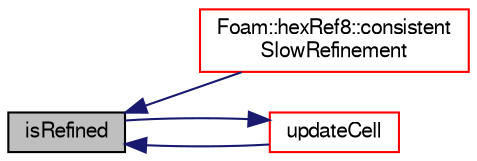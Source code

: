 digraph "isRefined"
{
  bgcolor="transparent";
  edge [fontname="FreeSans",fontsize="10",labelfontname="FreeSans",labelfontsize="10"];
  node [fontname="FreeSans",fontsize="10",shape=record];
  rankdir="LR";
  Node101 [label="isRefined",height=0.2,width=0.4,color="black", fillcolor="grey75", style="filled", fontcolor="black"];
  Node101 -> Node102 [dir="back",color="midnightblue",fontsize="10",style="solid",fontname="FreeSans"];
  Node102 [label="Foam::hexRef8::consistent\lSlowRefinement",height=0.2,width=0.4,color="red",URL="$a21654.html#a11f117689e45448afaf2192041730bc8",tooltip="Like consistentRefinement but slower: "];
  Node101 -> Node107 [dir="back",color="midnightblue",fontsize="10",style="solid",fontname="FreeSans"];
  Node107 [label="updateCell",height=0.2,width=0.4,color="red",URL="$a21682.html#a2a0853faba483444954ad0530cc2a717",tooltip="Influence of neighbouring face. "];
  Node107 -> Node101 [dir="back",color="midnightblue",fontsize="10",style="solid",fontname="FreeSans"];
}
